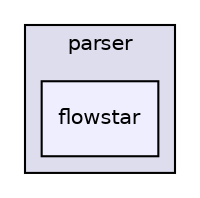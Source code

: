 digraph "/home/travis/build/hypro/hypro/src/hypro/parser/flowstar" {
  compound=true
  node [ fontsize="10", fontname="Helvetica"];
  edge [ labelfontsize="10", labelfontname="Helvetica"];
  subgraph clusterdir_2c8758a5fdbf28946c502b471e14bb83 {
    graph [ bgcolor="#ddddee", pencolor="black", label="parser" fontname="Helvetica", fontsize="10", URL="dir_2c8758a5fdbf28946c502b471e14bb83.html"]
  dir_f9717485e2c54dccf37fdcc8c536ee8a [shape=box, label="flowstar", style="filled", fillcolor="#eeeeff", pencolor="black", URL="dir_f9717485e2c54dccf37fdcc8c536ee8a.html"];
  }
}
